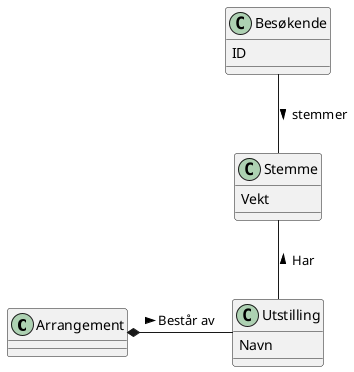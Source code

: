 @startuml

class Arrangement {
}

class Utstilling {
    Navn
}

class Stemme {
    Vekt
}

class Besøkende{
    ID
}

Besøkende -- Stemme : > stemmer

Arrangement *- Utstilling : Består av >

Stemme -- Utstilling : < Har

@enduml